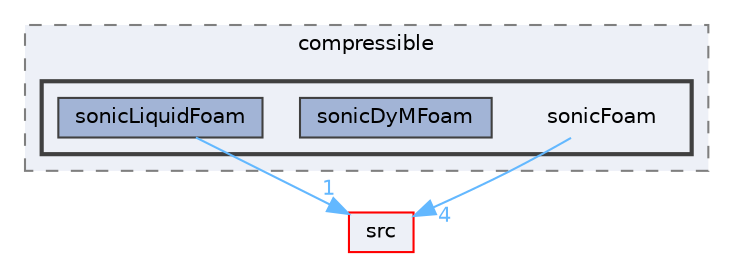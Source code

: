 digraph "applications/solvers/compressible/sonicFoam"
{
 // LATEX_PDF_SIZE
  bgcolor="transparent";
  edge [fontname=Helvetica,fontsize=10,labelfontname=Helvetica,labelfontsize=10];
  node [fontname=Helvetica,fontsize=10,shape=box,height=0.2,width=0.4];
  compound=true
  subgraph clusterdir_ec6fbd2e4e71296a5c4843bd2aa1db19 {
    graph [ bgcolor="#edf0f7", pencolor="grey50", label="compressible", fontname=Helvetica,fontsize=10 style="filled,dashed", URL="dir_ec6fbd2e4e71296a5c4843bd2aa1db19.html",tooltip=""]
  subgraph clusterdir_5c7741d678abb4eb6f65432f0716c51d {
    graph [ bgcolor="#edf0f7", pencolor="grey25", label="", fontname=Helvetica,fontsize=10 style="filled,bold", URL="dir_5c7741d678abb4eb6f65432f0716c51d.html",tooltip=""]
    dir_5c7741d678abb4eb6f65432f0716c51d [shape=plaintext, label="sonicFoam"];
  dir_a3b7cfc6d4caf9b4db7acac63cbf1de1 [label="sonicDyMFoam", fillcolor="#a2b4d6", color="grey25", style="filled", URL="dir_a3b7cfc6d4caf9b4db7acac63cbf1de1.html",tooltip=""];
  dir_e3ae0e36c11ee3f56f9094df7d2df9ad [label="sonicLiquidFoam", fillcolor="#a2b4d6", color="grey25", style="filled", URL="dir_e3ae0e36c11ee3f56f9094df7d2df9ad.html",tooltip=""];
  }
  }
  dir_68267d1309a1af8e8297ef4c3efbcdba [label="src", fillcolor="#edf0f7", color="red", style="filled", URL="dir_68267d1309a1af8e8297ef4c3efbcdba.html",tooltip=""];
  dir_5c7741d678abb4eb6f65432f0716c51d->dir_68267d1309a1af8e8297ef4c3efbcdba [headlabel="4", labeldistance=1.5 headhref="dir_003661_003729.html" href="dir_003661_003729.html" color="steelblue1" fontcolor="steelblue1"];
  dir_e3ae0e36c11ee3f56f9094df7d2df9ad->dir_68267d1309a1af8e8297ef4c3efbcdba [headlabel="1", labeldistance=1.5 headhref="dir_003662_003729.html" href="dir_003662_003729.html" color="steelblue1" fontcolor="steelblue1"];
}
